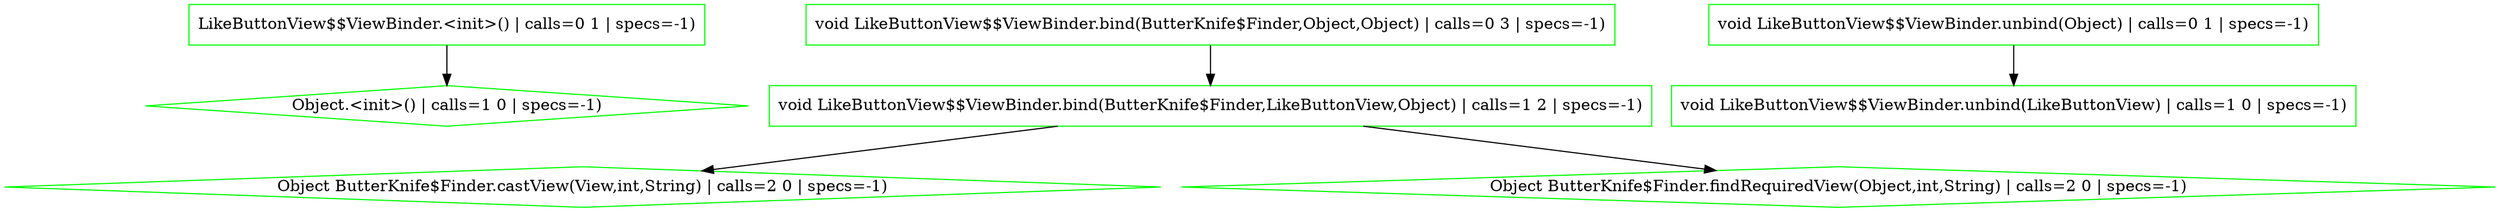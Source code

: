 digraph {
"com.karthik.imager.Recycler.LikeButtonView$$ViewBinder.<init>().b37915bf0ee20cf32a6bd44debad1009" [shape=box,label="LikeButtonView$$ViewBinder.<init>() | calls=0 1 | specs=-1)",color=green,shape=box]
"java.lang.Object.<init>().dfab4f0d99f94f824a6db190f40d78c9" [shape=box,label="Object.<init>() | calls=1 0 | specs=-1)",color=green,shape=diamond]
"com.karthik.imager.Recycler.LikeButtonView$$ViewBinder.bind(butterknife.ButterKnife$Finder,com.karth.af168d896302781646cfad3a9000e2e5" [shape=box,label="void LikeButtonView$$ViewBinder.bind(ButterKnife$Finder,LikeButtonView,Object) | calls=1 2 | specs=-1)",color=green,shape=box]
"com.karthik.imager.Recycler.LikeButtonView$$ViewBinder.bind(butterknife.ButterKnife$Finder,java.lang.aead121a966ede0fbc8b530fe9fbd83a" [shape=box,label="void LikeButtonView$$ViewBinder.bind(ButterKnife$Finder,Object,Object) | calls=0 3 | specs=-1)",color=green,shape=box]
"butterknife.ButterKnife$Finder.castView(android.view.View,int,java.lang.String):java.lang.Object.0bcb78869ad2b254cfe98c53d2ffd762" [shape=box,label="Object ButterKnife$Finder.castView(View,int,String) | calls=2 0 | specs=-1)",color=green,shape=diamond]
"butterknife.ButterKnife$Finder.findRequiredView(java.lang.Object,int,java.lang.String):java.lang.Obj.ad0ecc0fb946d1753988d3ada0916faa" [shape=box,label="Object ButterKnife$Finder.findRequiredView(Object,int,String) | calls=2 0 | specs=-1)",color=green,shape=diamond]
"com.karthik.imager.Recycler.LikeButtonView$$ViewBinder.unbind(com.karthik.imager.Recycler.LikeButton.48924f4c312df968d0c08a2ce28fd7db" [shape=box,label="void LikeButtonView$$ViewBinder.unbind(LikeButtonView) | calls=1 0 | specs=-1)",color=green,shape=box]
"com.karthik.imager.Recycler.LikeButtonView$$ViewBinder.unbind(java.lang.Object):void.b207fc7a4bde2dea55c206e0145b6477" [shape=box,label="void LikeButtonView$$ViewBinder.unbind(Object) | calls=0 1 | specs=-1)",color=green,shape=box]
"com.karthik.imager.Recycler.LikeButtonView$$ViewBinder.unbind(java.lang.Object):void.b207fc7a4bde2dea55c206e0145b6477" -> "com.karthik.imager.Recycler.LikeButtonView$$ViewBinder.unbind(com.karthik.imager.Recycler.LikeButton.48924f4c312df968d0c08a2ce28fd7db"
"com.karthik.imager.Recycler.LikeButtonView$$ViewBinder.bind(butterknife.ButterKnife$Finder,java.lang.aead121a966ede0fbc8b530fe9fbd83a" -> "com.karthik.imager.Recycler.LikeButtonView$$ViewBinder.bind(butterknife.ButterKnife$Finder,com.karth.af168d896302781646cfad3a9000e2e5"
"com.karthik.imager.Recycler.LikeButtonView$$ViewBinder.bind(butterknife.ButterKnife$Finder,com.karth.af168d896302781646cfad3a9000e2e5" -> "butterknife.ButterKnife$Finder.findRequiredView(java.lang.Object,int,java.lang.String):java.lang.Obj.ad0ecc0fb946d1753988d3ada0916faa"
"com.karthik.imager.Recycler.LikeButtonView$$ViewBinder.bind(butterknife.ButterKnife$Finder,com.karth.af168d896302781646cfad3a9000e2e5" -> "butterknife.ButterKnife$Finder.castView(android.view.View,int,java.lang.String):java.lang.Object.0bcb78869ad2b254cfe98c53d2ffd762"
"com.karthik.imager.Recycler.LikeButtonView$$ViewBinder.<init>().b37915bf0ee20cf32a6bd44debad1009" -> "java.lang.Object.<init>().dfab4f0d99f94f824a6db190f40d78c9"
}

